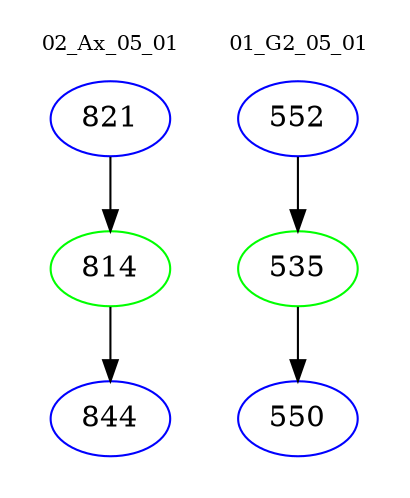 digraph{
subgraph cluster_0 {
color = white
label = "02_Ax_05_01";
fontsize=10;
T0_821 [label="821", color="blue"]
T0_821 -> T0_814 [color="black"]
T0_814 [label="814", color="green"]
T0_814 -> T0_844 [color="black"]
T0_844 [label="844", color="blue"]
}
subgraph cluster_1 {
color = white
label = "01_G2_05_01";
fontsize=10;
T1_552 [label="552", color="blue"]
T1_552 -> T1_535 [color="black"]
T1_535 [label="535", color="green"]
T1_535 -> T1_550 [color="black"]
T1_550 [label="550", color="blue"]
}
}

